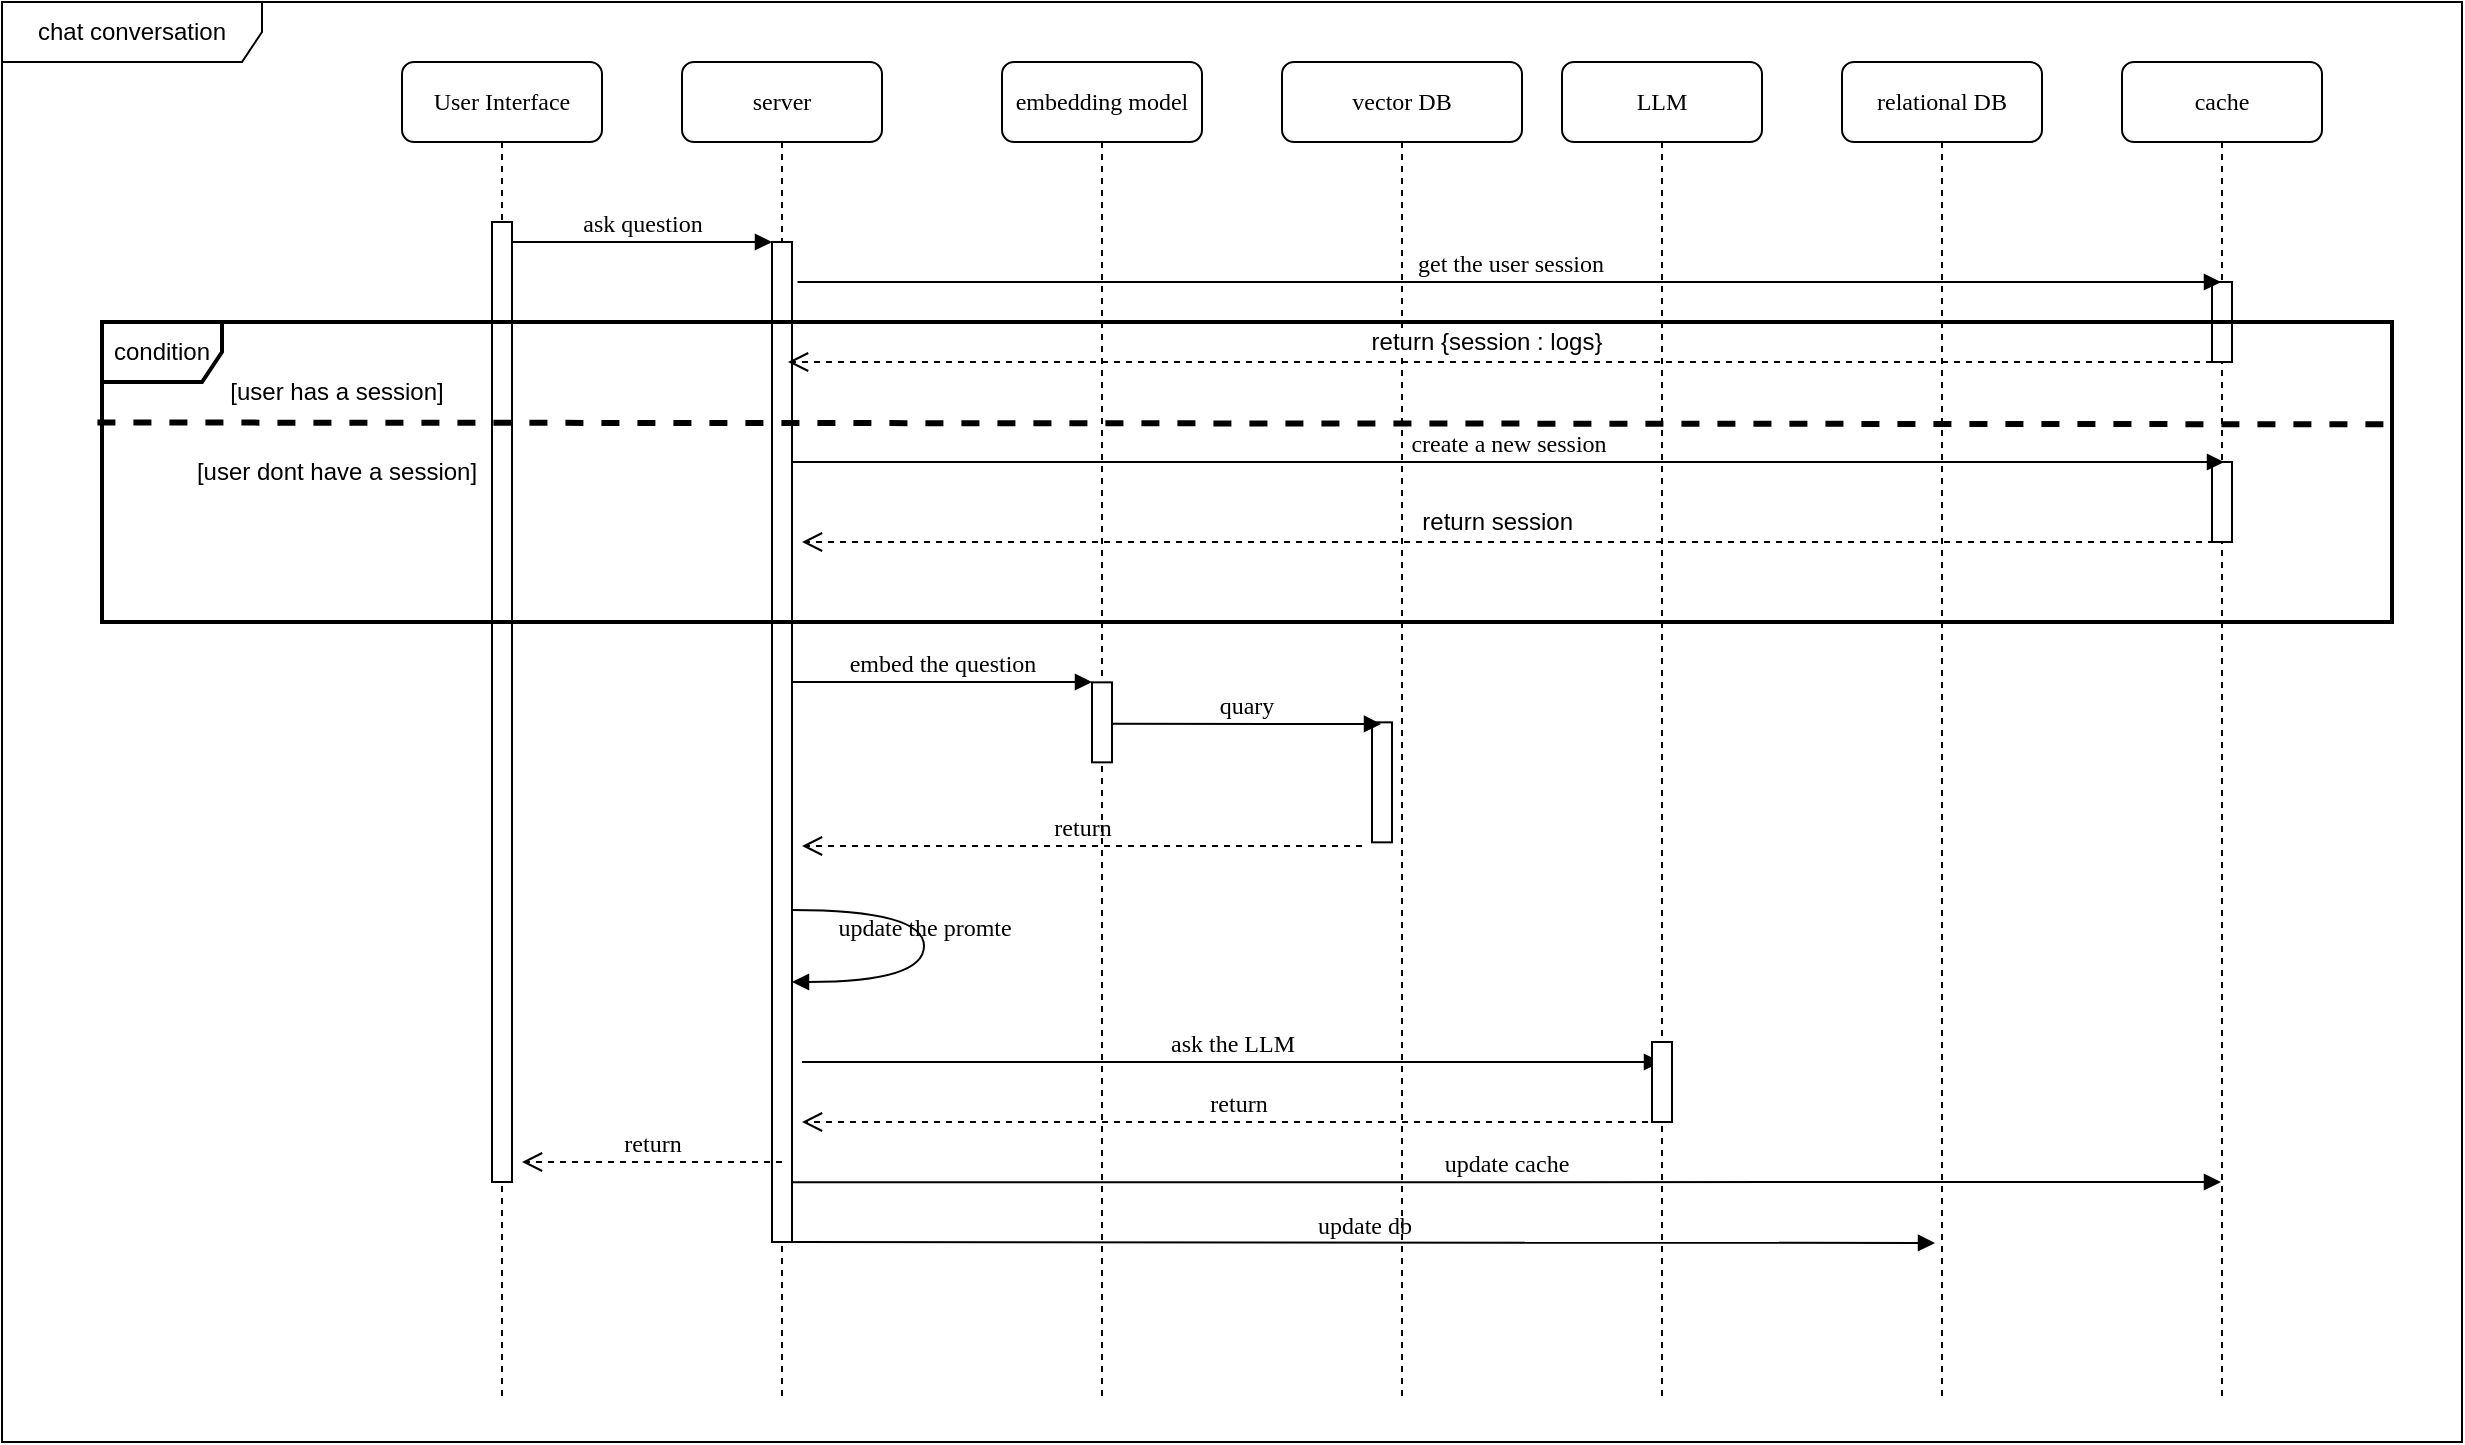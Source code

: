 <mxfile version="26.0.4">
  <diagram id="NVJP7_lWu015RYrUQCLK" name="Page-1">
    <mxGraphModel dx="2087" dy="1981" grid="1" gridSize="10" guides="1" tooltips="1" connect="1" arrows="1" fold="1" page="1" pageScale="1" pageWidth="850" pageHeight="1100" math="0" shadow="0">
      <root>
        <mxCell id="0" />
        <mxCell id="1" parent="0" />
        <mxCell id="T5DUnzuHdZizvQZraZ2C-1" value="LLM" style="shape=umlLifeline;perimeter=lifelinePerimeter;whiteSpace=wrap;html=1;container=1;collapsible=0;recursiveResize=0;outlineConnect=0;rounded=1;shadow=0;comic=0;labelBackgroundColor=none;strokeWidth=1;fontFamily=Verdana;fontSize=12;align=center;" vertex="1" parent="1">
          <mxGeometry x="870" y="-660" width="100" height="670" as="geometry" />
        </mxCell>
        <mxCell id="T5DUnzuHdZizvQZraZ2C-2" value="server" style="shape=umlLifeline;perimeter=lifelinePerimeter;whiteSpace=wrap;html=1;container=1;collapsible=0;recursiveResize=0;outlineConnect=0;rounded=1;shadow=0;comic=0;labelBackgroundColor=none;strokeWidth=1;fontFamily=Verdana;fontSize=12;align=center;" vertex="1" parent="1">
          <mxGeometry x="430" y="-660" width="100" height="670" as="geometry" />
        </mxCell>
        <mxCell id="T5DUnzuHdZizvQZraZ2C-3" value="" style="html=1;points=[];perimeter=orthogonalPerimeter;rounded=0;shadow=0;comic=0;labelBackgroundColor=none;strokeWidth=1;fontFamily=Verdana;fontSize=12;align=center;" vertex="1" parent="T5DUnzuHdZizvQZraZ2C-2">
          <mxGeometry x="45" y="90" width="10" height="500" as="geometry" />
        </mxCell>
        <mxCell id="T5DUnzuHdZizvQZraZ2C-4" value="embedding model" style="shape=umlLifeline;perimeter=lifelinePerimeter;whiteSpace=wrap;html=1;container=1;collapsible=0;recursiveResize=0;outlineConnect=0;rounded=1;shadow=0;comic=0;labelBackgroundColor=none;strokeWidth=1;fontFamily=Verdana;fontSize=12;align=center;" vertex="1" parent="1">
          <mxGeometry x="590" y="-660" width="100" height="670" as="geometry" />
        </mxCell>
        <mxCell id="T5DUnzuHdZizvQZraZ2C-5" value="update cache" style="html=1;verticalAlign=bottom;endArrow=block;labelBackgroundColor=none;fontFamily=Verdana;fontSize=12;edgeStyle=elbowEdgeStyle;elbow=vertical;" edge="1" parent="T5DUnzuHdZizvQZraZ2C-4" target="T5DUnzuHdZizvQZraZ2C-23">
          <mxGeometry relative="1" as="geometry">
            <mxPoint x="-104.5" y="560.17" as="sourcePoint" />
            <mxPoint x="325.0" y="560.003" as="targetPoint" />
          </mxGeometry>
        </mxCell>
        <mxCell id="T5DUnzuHdZizvQZraZ2C-6" value="update db" style="html=1;verticalAlign=bottom;endArrow=block;labelBackgroundColor=none;fontFamily=Verdana;fontSize=12;edgeStyle=elbowEdgeStyle;elbow=vertical;entryX=0.468;entryY=0.837;entryDx=0;entryDy=0;entryPerimeter=0;" edge="1" parent="T5DUnzuHdZizvQZraZ2C-4">
          <mxGeometry relative="1" as="geometry">
            <mxPoint x="-105" y="590" as="sourcePoint" />
            <mxPoint x="466.5" y="590.83" as="targetPoint" />
          </mxGeometry>
        </mxCell>
        <mxCell id="T5DUnzuHdZizvQZraZ2C-7" value="vector DB" style="shape=umlLifeline;perimeter=lifelinePerimeter;whiteSpace=wrap;html=1;container=1;collapsible=0;recursiveResize=0;outlineConnect=0;rounded=1;shadow=0;comic=0;labelBackgroundColor=none;strokeWidth=1;fontFamily=Verdana;fontSize=12;align=center;" vertex="1" parent="1">
          <mxGeometry x="730" y="-660" width="120" height="670" as="geometry" />
        </mxCell>
        <mxCell id="T5DUnzuHdZizvQZraZ2C-8" value="" style="html=1;points=[];perimeter=orthogonalPerimeter;rounded=0;shadow=0;comic=0;labelBackgroundColor=none;strokeWidth=1;fontFamily=Verdana;fontSize=12;align=center;" vertex="1" parent="T5DUnzuHdZizvQZraZ2C-7">
          <mxGeometry x="-95" y="310.17" width="10" height="40" as="geometry" />
        </mxCell>
        <mxCell id="T5DUnzuHdZizvQZraZ2C-9" value="return" style="html=1;verticalAlign=bottom;endArrow=open;dashed=1;endSize=8;labelBackgroundColor=none;fontFamily=Verdana;fontSize=12;" edge="1" parent="T5DUnzuHdZizvQZraZ2C-7">
          <mxGeometry relative="1" as="geometry">
            <mxPoint x="-240" y="392" as="targetPoint" />
            <mxPoint x="40" y="392" as="sourcePoint" />
          </mxGeometry>
        </mxCell>
        <mxCell id="T5DUnzuHdZizvQZraZ2C-10" value="" style="html=1;points=[];perimeter=orthogonalPerimeter;rounded=0;shadow=0;comic=0;labelBackgroundColor=none;strokeWidth=1;fontFamily=Verdana;fontSize=12;align=center;" vertex="1" parent="T5DUnzuHdZizvQZraZ2C-7">
          <mxGeometry x="45" y="330.17" width="10" height="60" as="geometry" />
        </mxCell>
        <mxCell id="T5DUnzuHdZizvQZraZ2C-11" value="embed the question" style="html=1;verticalAlign=bottom;endArrow=block;entryX=0;entryY=0;labelBackgroundColor=none;fontFamily=Verdana;fontSize=12;edgeStyle=elbowEdgeStyle;elbow=vertical;" edge="1" parent="T5DUnzuHdZizvQZraZ2C-7" target="T5DUnzuHdZizvQZraZ2C-8">
          <mxGeometry relative="1" as="geometry">
            <mxPoint x="-245" y="310.003" as="sourcePoint" />
            <Array as="points">
              <mxPoint x="-235" y="310" />
            </Array>
          </mxGeometry>
        </mxCell>
        <mxCell id="T5DUnzuHdZizvQZraZ2C-12" value="quary" style="html=1;verticalAlign=bottom;endArrow=block;labelBackgroundColor=none;fontFamily=Verdana;fontSize=12;edgeStyle=elbowEdgeStyle;elbow=vertical;exitX=1;exitY=0.519;exitDx=0;exitDy=0;exitPerimeter=0;" edge="1" parent="T5DUnzuHdZizvQZraZ2C-7" source="T5DUnzuHdZizvQZraZ2C-8">
          <mxGeometry relative="1" as="geometry">
            <mxPoint x="-60" y="289.67" as="sourcePoint" />
            <mxPoint x="49.5" y="330.837" as="targetPoint" />
          </mxGeometry>
        </mxCell>
        <mxCell id="T5DUnzuHdZizvQZraZ2C-13" value="return" style="html=1;verticalAlign=bottom;endArrow=open;dashed=1;endSize=8;labelBackgroundColor=none;fontFamily=Verdana;fontSize=12;edgeStyle=elbowEdgeStyle;elbow=vertical;" edge="1" parent="T5DUnzuHdZizvQZraZ2C-7">
          <mxGeometry relative="1" as="geometry">
            <mxPoint x="-240" y="530" as="targetPoint" />
            <Array as="points">
              <mxPoint x="73.5" y="530" />
            </Array>
            <mxPoint x="195" y="530" as="sourcePoint" />
          </mxGeometry>
        </mxCell>
        <mxCell id="T5DUnzuHdZizvQZraZ2C-14" value="ask the LLM" style="html=1;verticalAlign=bottom;endArrow=block;labelBackgroundColor=none;fontFamily=Verdana;fontSize=12;edgeStyle=elbowEdgeStyle;elbow=vertical;" edge="1" parent="T5DUnzuHdZizvQZraZ2C-7">
          <mxGeometry relative="1" as="geometry">
            <mxPoint x="-240" y="500" as="sourcePoint" />
            <mxPoint x="189.5" y="499.833" as="targetPoint" />
          </mxGeometry>
        </mxCell>
        <mxCell id="T5DUnzuHdZizvQZraZ2C-15" value="" style="html=1;points=[];perimeter=orthogonalPerimeter;rounded=0;shadow=0;comic=0;labelBackgroundColor=none;strokeWidth=1;fontFamily=Verdana;fontSize=12;align=center;" vertex="1" parent="T5DUnzuHdZizvQZraZ2C-7">
          <mxGeometry x="185" y="490" width="10" height="40" as="geometry" />
        </mxCell>
        <mxCell id="T5DUnzuHdZizvQZraZ2C-16" value="relational DB" style="shape=umlLifeline;perimeter=lifelinePerimeter;whiteSpace=wrap;html=1;container=1;collapsible=0;recursiveResize=0;outlineConnect=0;rounded=1;shadow=0;comic=0;labelBackgroundColor=none;strokeWidth=1;fontFamily=Verdana;fontSize=12;align=center;" vertex="1" parent="1">
          <mxGeometry x="1010" y="-660" width="100" height="670" as="geometry" />
        </mxCell>
        <mxCell id="T5DUnzuHdZizvQZraZ2C-17" value="" style="html=1;verticalAlign=bottom;endArrow=open;dashed=1;endSize=8;labelBackgroundColor=none;fontFamily=Verdana;fontSize=12;" edge="1" parent="T5DUnzuHdZizvQZraZ2C-16">
          <mxGeometry relative="1" as="geometry">
            <mxPoint x="-527" y="150" as="targetPoint" />
            <mxPoint x="185" y="150" as="sourcePoint" />
          </mxGeometry>
        </mxCell>
        <mxCell id="T5DUnzuHdZizvQZraZ2C-18" value="return {session : logs}" style="edgeLabel;html=1;align=center;verticalAlign=middle;resizable=0;points=[];fontSize=12;" vertex="1" connectable="0" parent="T5DUnzuHdZizvQZraZ2C-17">
          <mxGeometry x="0.003" y="-3" relative="1" as="geometry">
            <mxPoint x="-6" y="-7" as="offset" />
          </mxGeometry>
        </mxCell>
        <mxCell id="T5DUnzuHdZizvQZraZ2C-19" value="User Interface" style="shape=umlLifeline;perimeter=lifelinePerimeter;whiteSpace=wrap;html=1;container=1;collapsible=0;recursiveResize=0;outlineConnect=0;rounded=1;shadow=0;comic=0;labelBackgroundColor=none;strokeWidth=1;fontFamily=Verdana;fontSize=12;align=center;" vertex="1" parent="1">
          <mxGeometry x="290" y="-660" width="100" height="670" as="geometry" />
        </mxCell>
        <mxCell id="T5DUnzuHdZizvQZraZ2C-20" value="" style="html=1;points=[];perimeter=orthogonalPerimeter;rounded=0;shadow=0;comic=0;labelBackgroundColor=none;strokeWidth=1;fontFamily=Verdana;fontSize=12;align=center;" vertex="1" parent="T5DUnzuHdZizvQZraZ2C-19">
          <mxGeometry x="45" y="80" width="10" height="480" as="geometry" />
        </mxCell>
        <mxCell id="T5DUnzuHdZizvQZraZ2C-21" value="ask question" style="html=1;verticalAlign=bottom;endArrow=block;entryX=0;entryY=0;labelBackgroundColor=none;fontFamily=Verdana;fontSize=12;edgeStyle=elbowEdgeStyle;elbow=vertical;" edge="1" parent="1" source="T5DUnzuHdZizvQZraZ2C-20" target="T5DUnzuHdZizvQZraZ2C-3">
          <mxGeometry relative="1" as="geometry">
            <mxPoint x="410" y="-550" as="sourcePoint" />
          </mxGeometry>
        </mxCell>
        <mxCell id="T5DUnzuHdZizvQZraZ2C-22" value="return" style="html=1;verticalAlign=bottom;endArrow=open;dashed=1;endSize=8;labelBackgroundColor=none;fontFamily=Verdana;fontSize=12;" edge="1" parent="1">
          <mxGeometry relative="1" as="geometry">
            <mxPoint x="350" y="-110" as="targetPoint" />
            <mxPoint x="480" y="-110" as="sourcePoint" />
          </mxGeometry>
        </mxCell>
        <mxCell id="T5DUnzuHdZizvQZraZ2C-23" value="cache" style="shape=umlLifeline;perimeter=lifelinePerimeter;whiteSpace=wrap;html=1;container=1;collapsible=0;recursiveResize=0;outlineConnect=0;rounded=1;shadow=0;comic=0;labelBackgroundColor=none;strokeWidth=1;fontFamily=Verdana;fontSize=12;align=center;" vertex="1" parent="1">
          <mxGeometry x="1150" y="-660" width="100" height="670" as="geometry" />
        </mxCell>
        <mxCell id="T5DUnzuHdZizvQZraZ2C-24" value="" style="html=1;points=[];perimeter=orthogonalPerimeter;rounded=0;shadow=0;comic=0;labelBackgroundColor=none;strokeWidth=1;fontFamily=Verdana;fontSize=12;align=center;" vertex="1" parent="T5DUnzuHdZizvQZraZ2C-23">
          <mxGeometry x="45" y="110" width="10" height="40" as="geometry" />
        </mxCell>
        <mxCell id="T5DUnzuHdZizvQZraZ2C-25" value="" style="html=1;points=[];perimeter=orthogonalPerimeter;rounded=0;shadow=0;comic=0;labelBackgroundColor=none;strokeWidth=1;fontFamily=Verdana;fontSize=12;align=center;" vertex="1" parent="T5DUnzuHdZizvQZraZ2C-23">
          <mxGeometry x="45" y="200" width="10" height="40" as="geometry" />
        </mxCell>
        <mxCell id="T5DUnzuHdZizvQZraZ2C-26" value="get the user session" style="html=1;verticalAlign=bottom;endArrow=block;labelBackgroundColor=none;fontFamily=Verdana;fontSize=12;edgeStyle=elbowEdgeStyle;elbow=vertical;exitX=1.278;exitY=0.059;exitDx=0;exitDy=0;exitPerimeter=0;" edge="1" parent="1">
          <mxGeometry relative="1" as="geometry">
            <mxPoint x="487.78" y="-550" as="sourcePoint" />
            <mxPoint x="1199.5" y="-549.703" as="targetPoint" />
            <Array as="points" />
          </mxGeometry>
        </mxCell>
        <mxCell id="T5DUnzuHdZizvQZraZ2C-27" value="create a new session" style="html=1;verticalAlign=bottom;endArrow=block;labelBackgroundColor=none;fontFamily=Verdana;fontSize=12;edgeStyle=elbowEdgeStyle;elbow=vertical;" edge="1" parent="1" source="T5DUnzuHdZizvQZraZ2C-3">
          <mxGeometry relative="1" as="geometry">
            <mxPoint x="489" y="-459.83" as="sourcePoint" />
            <mxPoint x="1201" y="-459.83" as="targetPoint" />
          </mxGeometry>
        </mxCell>
        <mxCell id="T5DUnzuHdZizvQZraZ2C-28" value="" style="group" vertex="1" connectable="0" parent="1">
          <mxGeometry x="140" y="-530" width="1145" height="150" as="geometry" />
        </mxCell>
        <mxCell id="T5DUnzuHdZizvQZraZ2C-29" value="[user has a session]" style="text;html=1;align=center;verticalAlign=middle;resizable=0;points=[];autosize=1;strokeColor=none;fillColor=none;" vertex="1" parent="T5DUnzuHdZizvQZraZ2C-28">
          <mxGeometry x="52.167" y="19.999" width="130" height="30" as="geometry" />
        </mxCell>
        <mxCell id="T5DUnzuHdZizvQZraZ2C-30" value="" style="group" vertex="1" connectable="0" parent="T5DUnzuHdZizvQZraZ2C-28">
          <mxGeometry width="1145" height="150" as="geometry" />
        </mxCell>
        <mxCell id="T5DUnzuHdZizvQZraZ2C-31" value="condition" style="shape=umlFrame;whiteSpace=wrap;html=1;pointerEvents=0;strokeWidth=2;" vertex="1" parent="T5DUnzuHdZizvQZraZ2C-30">
          <mxGeometry width="1145" height="150" as="geometry" />
        </mxCell>
        <mxCell id="T5DUnzuHdZizvQZraZ2C-32" value="[user dont have a session]" style="text;html=1;align=center;verticalAlign=middle;resizable=0;points=[];autosize=1;strokeColor=none;fillColor=none;" vertex="1" parent="T5DUnzuHdZizvQZraZ2C-30">
          <mxGeometry x="37.167" y="59.999" width="160" height="30" as="geometry" />
        </mxCell>
        <mxCell id="T5DUnzuHdZizvQZraZ2C-33" value="" style="endArrow=none;dashed=1;html=1;rounded=0;exitX=-0.002;exitY=0.335;exitDx=0;exitDy=0;exitPerimeter=0;entryX=1;entryY=0.341;entryDx=0;entryDy=0;entryPerimeter=0;strokeWidth=3;" edge="1" parent="T5DUnzuHdZizvQZraZ2C-30" source="T5DUnzuHdZizvQZraZ2C-31" target="T5DUnzuHdZizvQZraZ2C-31">
          <mxGeometry width="50" height="50" relative="1" as="geometry">
            <mxPoint x="-70.617" y="110" as="sourcePoint" />
            <mxPoint x="1150.044" y="40" as="targetPoint" />
          </mxGeometry>
        </mxCell>
        <mxCell id="T5DUnzuHdZizvQZraZ2C-34" value="" style="html=1;verticalAlign=bottom;endArrow=open;dashed=1;endSize=8;labelBackgroundColor=none;fontFamily=Verdana;fontSize=12;" edge="1" parent="T5DUnzuHdZizvQZraZ2C-30">
          <mxGeometry relative="1" as="geometry">
            <mxPoint x="350" y="110" as="targetPoint" />
            <mxPoint x="1062" y="110" as="sourcePoint" />
          </mxGeometry>
        </mxCell>
        <mxCell id="T5DUnzuHdZizvQZraZ2C-35" value="return session&amp;nbsp;" style="edgeLabel;html=1;align=center;verticalAlign=middle;resizable=0;points=[];fontSize=12;" vertex="1" connectable="0" parent="T5DUnzuHdZizvQZraZ2C-34">
          <mxGeometry x="0.003" y="-3" relative="1" as="geometry">
            <mxPoint x="-6" y="-7" as="offset" />
          </mxGeometry>
        </mxCell>
        <mxCell id="T5DUnzuHdZizvQZraZ2C-36" value="update the promte" style="html=1;verticalAlign=bottom;endArrow=block;labelBackgroundColor=none;fontFamily=Verdana;fontSize=12;elbow=vertical;edgeStyle=orthogonalEdgeStyle;curved=1;" edge="1" parent="1">
          <mxGeometry relative="1" as="geometry">
            <mxPoint x="485" y="-236" as="sourcePoint" />
            <mxPoint x="485" y="-200" as="targetPoint" />
            <Array as="points">
              <mxPoint x="551" y="-236" />
              <mxPoint x="551" y="-200" />
            </Array>
          </mxGeometry>
        </mxCell>
        <mxCell id="T5DUnzuHdZizvQZraZ2C-37" value="chat conversation" style="shape=umlFrame;whiteSpace=wrap;html=1;pointerEvents=0;width=130;height=30;" vertex="1" parent="1">
          <mxGeometry x="90" y="-690" width="1230" height="720" as="geometry" />
        </mxCell>
      </root>
    </mxGraphModel>
  </diagram>
</mxfile>
